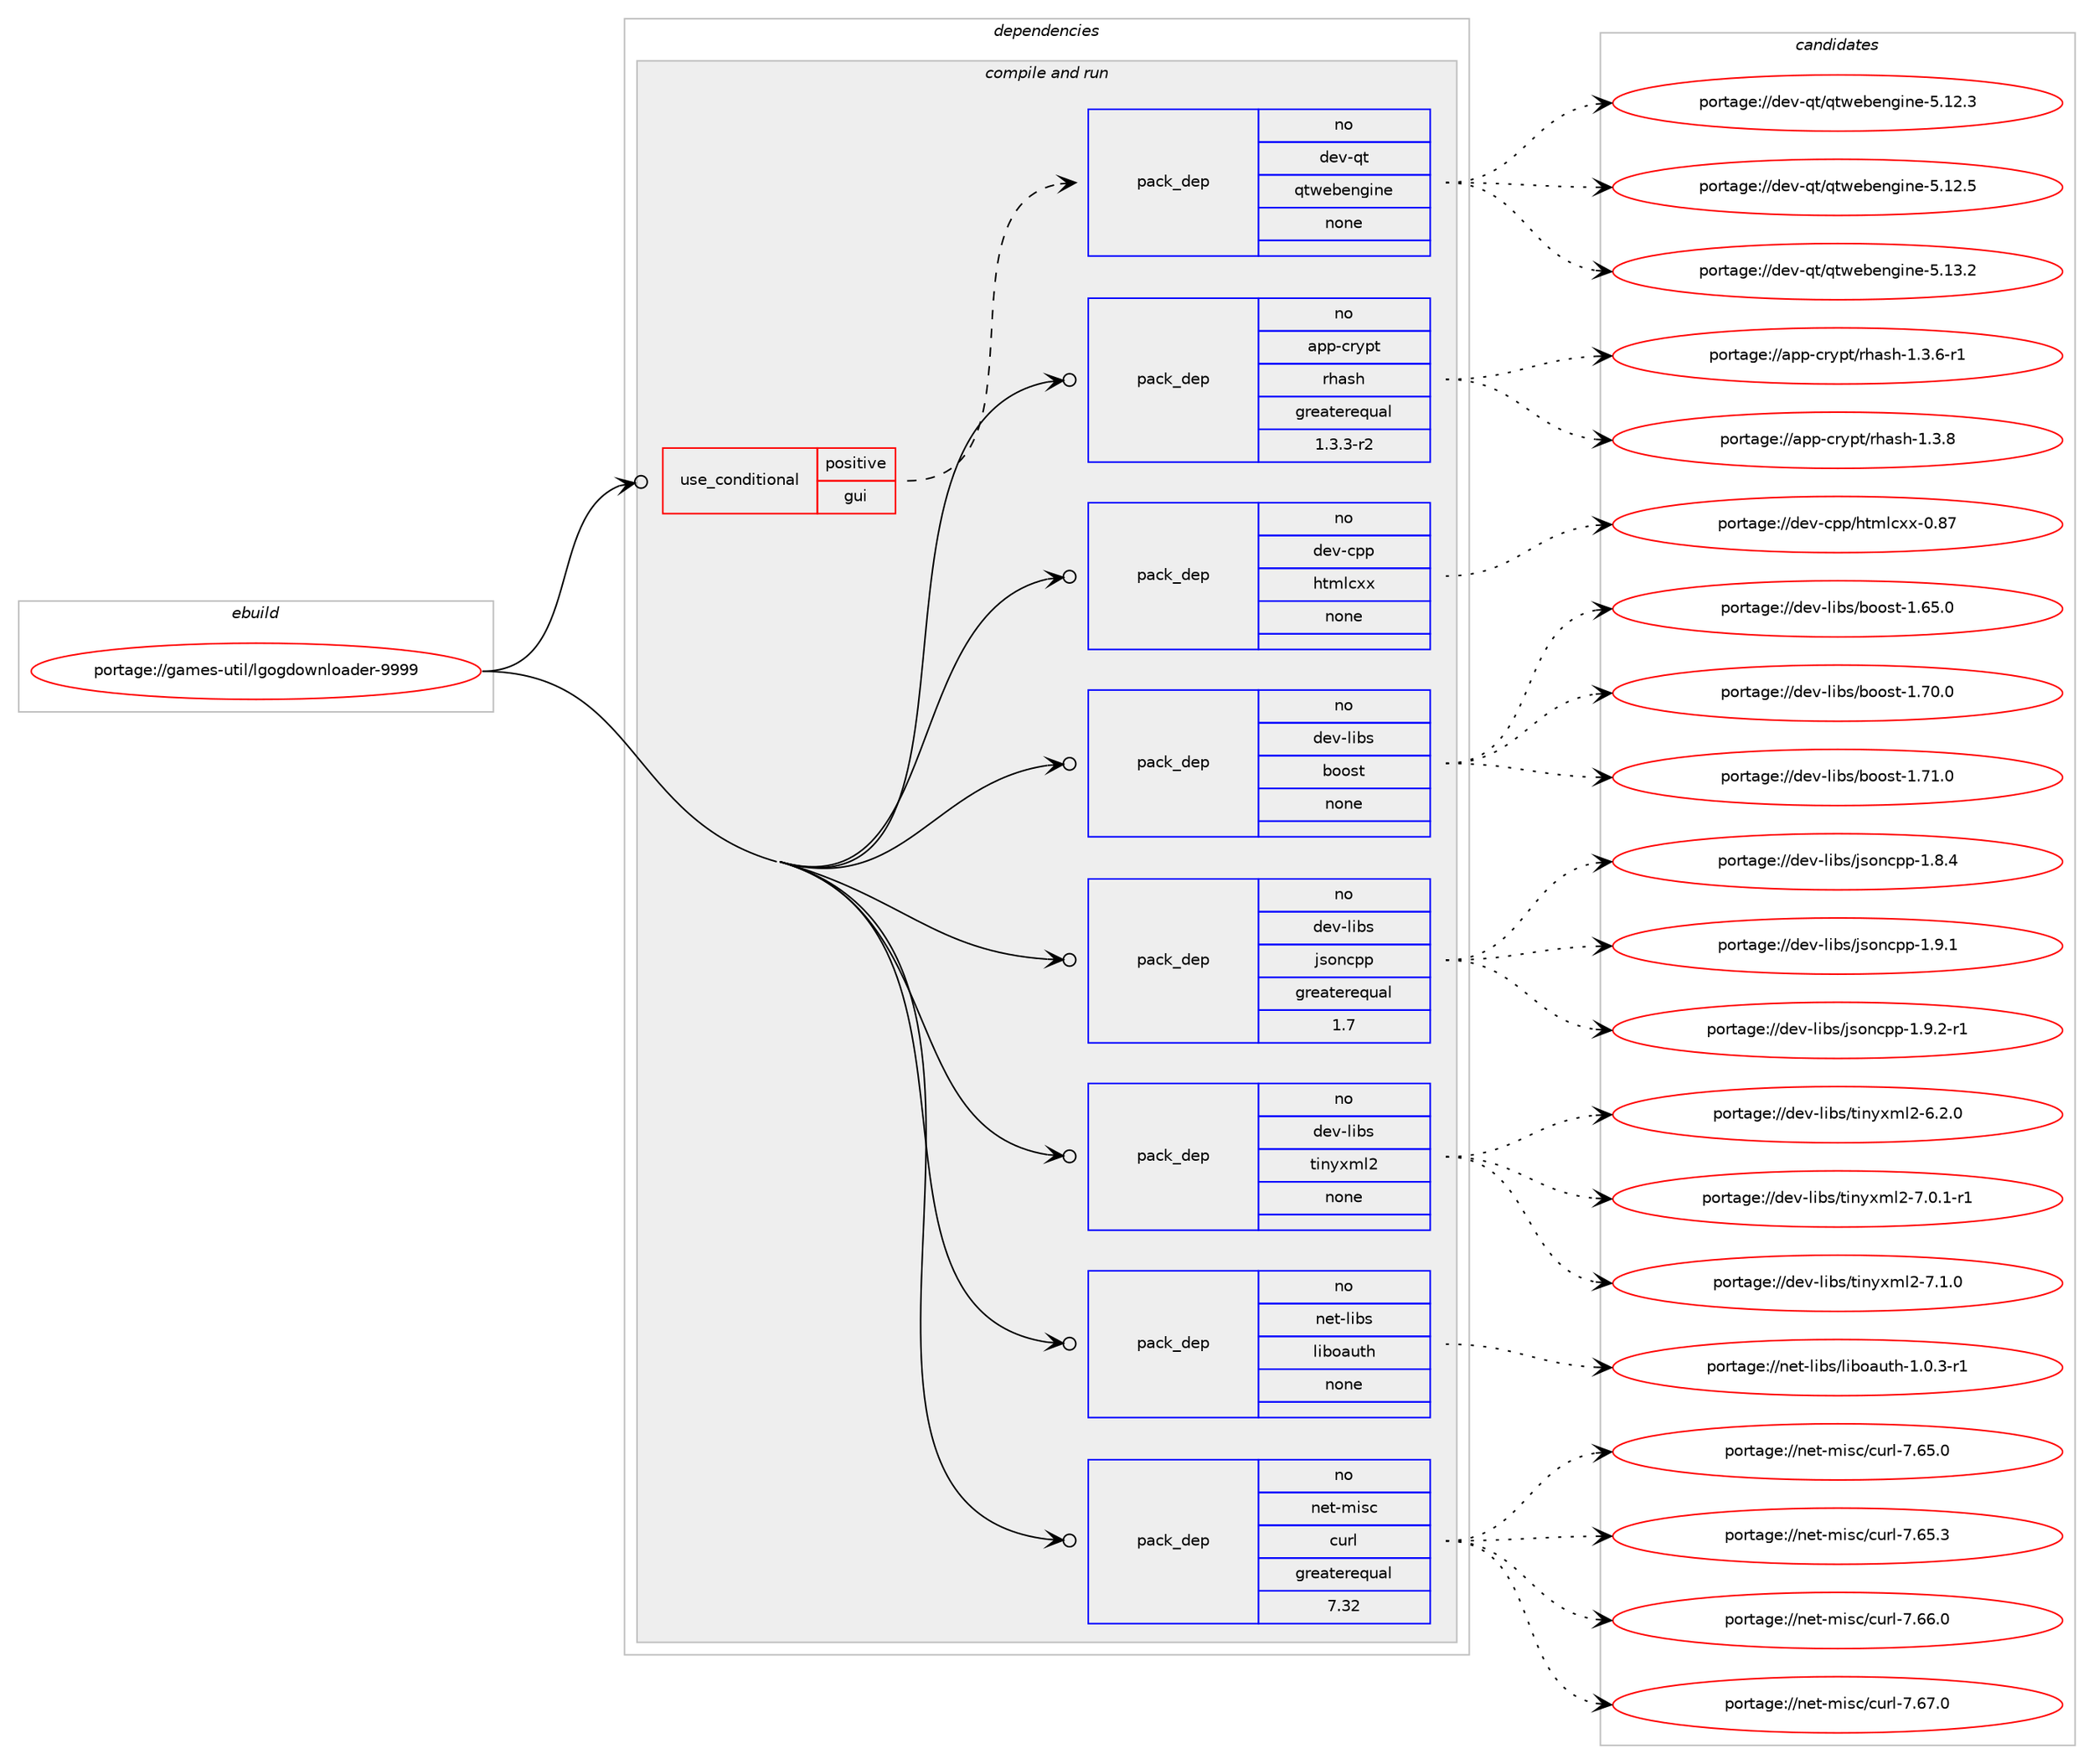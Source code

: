 digraph prolog {

# *************
# Graph options
# *************

newrank=true;
concentrate=true;
compound=true;
graph [rankdir=LR,fontname=Helvetica,fontsize=10,ranksep=1.5];#, ranksep=2.5, nodesep=0.2];
edge  [arrowhead=vee];
node  [fontname=Helvetica,fontsize=10];

# **********
# The ebuild
# **********

subgraph cluster_leftcol {
color=gray;
rank=same;
label=<<i>ebuild</i>>;
id [label="portage://games-util/lgogdownloader-9999", color=red, width=4, href="../games-util/lgogdownloader-9999.svg"];
}

# ****************
# The dependencies
# ****************

subgraph cluster_midcol {
color=gray;
label=<<i>dependencies</i>>;
subgraph cluster_compile {
fillcolor="#eeeeee";
style=filled;
label=<<i>compile</i>>;
}
subgraph cluster_compileandrun {
fillcolor="#eeeeee";
style=filled;
label=<<i>compile and run</i>>;
subgraph cond73880 {
dependency277512 [label=<<TABLE BORDER="0" CELLBORDER="1" CELLSPACING="0" CELLPADDING="4"><TR><TD ROWSPAN="3" CELLPADDING="10">use_conditional</TD></TR><TR><TD>positive</TD></TR><TR><TD>gui</TD></TR></TABLE>>, shape=none, color=red];
subgraph pack199592 {
dependency277513 [label=<<TABLE BORDER="0" CELLBORDER="1" CELLSPACING="0" CELLPADDING="4" WIDTH="220"><TR><TD ROWSPAN="6" CELLPADDING="30">pack_dep</TD></TR><TR><TD WIDTH="110">no</TD></TR><TR><TD>dev-qt</TD></TR><TR><TD>qtwebengine</TD></TR><TR><TD>none</TD></TR><TR><TD></TD></TR></TABLE>>, shape=none, color=blue];
}
dependency277512:e -> dependency277513:w [weight=20,style="dashed",arrowhead="vee"];
}
id:e -> dependency277512:w [weight=20,style="solid",arrowhead="odotvee"];
subgraph pack199593 {
dependency277514 [label=<<TABLE BORDER="0" CELLBORDER="1" CELLSPACING="0" CELLPADDING="4" WIDTH="220"><TR><TD ROWSPAN="6" CELLPADDING="30">pack_dep</TD></TR><TR><TD WIDTH="110">no</TD></TR><TR><TD>app-crypt</TD></TR><TR><TD>rhash</TD></TR><TR><TD>greaterequal</TD></TR><TR><TD>1.3.3-r2</TD></TR></TABLE>>, shape=none, color=blue];
}
id:e -> dependency277514:w [weight=20,style="solid",arrowhead="odotvee"];
subgraph pack199594 {
dependency277515 [label=<<TABLE BORDER="0" CELLBORDER="1" CELLSPACING="0" CELLPADDING="4" WIDTH="220"><TR><TD ROWSPAN="6" CELLPADDING="30">pack_dep</TD></TR><TR><TD WIDTH="110">no</TD></TR><TR><TD>dev-cpp</TD></TR><TR><TD>htmlcxx</TD></TR><TR><TD>none</TD></TR><TR><TD></TD></TR></TABLE>>, shape=none, color=blue];
}
id:e -> dependency277515:w [weight=20,style="solid",arrowhead="odotvee"];
subgraph pack199595 {
dependency277516 [label=<<TABLE BORDER="0" CELLBORDER="1" CELLSPACING="0" CELLPADDING="4" WIDTH="220"><TR><TD ROWSPAN="6" CELLPADDING="30">pack_dep</TD></TR><TR><TD WIDTH="110">no</TD></TR><TR><TD>dev-libs</TD></TR><TR><TD>boost</TD></TR><TR><TD>none</TD></TR><TR><TD></TD></TR></TABLE>>, shape=none, color=blue];
}
id:e -> dependency277516:w [weight=20,style="solid",arrowhead="odotvee"];
subgraph pack199596 {
dependency277517 [label=<<TABLE BORDER="0" CELLBORDER="1" CELLSPACING="0" CELLPADDING="4" WIDTH="220"><TR><TD ROWSPAN="6" CELLPADDING="30">pack_dep</TD></TR><TR><TD WIDTH="110">no</TD></TR><TR><TD>dev-libs</TD></TR><TR><TD>jsoncpp</TD></TR><TR><TD>greaterequal</TD></TR><TR><TD>1.7</TD></TR></TABLE>>, shape=none, color=blue];
}
id:e -> dependency277517:w [weight=20,style="solid",arrowhead="odotvee"];
subgraph pack199597 {
dependency277518 [label=<<TABLE BORDER="0" CELLBORDER="1" CELLSPACING="0" CELLPADDING="4" WIDTH="220"><TR><TD ROWSPAN="6" CELLPADDING="30">pack_dep</TD></TR><TR><TD WIDTH="110">no</TD></TR><TR><TD>dev-libs</TD></TR><TR><TD>tinyxml2</TD></TR><TR><TD>none</TD></TR><TR><TD></TD></TR></TABLE>>, shape=none, color=blue];
}
id:e -> dependency277518:w [weight=20,style="solid",arrowhead="odotvee"];
subgraph pack199598 {
dependency277519 [label=<<TABLE BORDER="0" CELLBORDER="1" CELLSPACING="0" CELLPADDING="4" WIDTH="220"><TR><TD ROWSPAN="6" CELLPADDING="30">pack_dep</TD></TR><TR><TD WIDTH="110">no</TD></TR><TR><TD>net-libs</TD></TR><TR><TD>liboauth</TD></TR><TR><TD>none</TD></TR><TR><TD></TD></TR></TABLE>>, shape=none, color=blue];
}
id:e -> dependency277519:w [weight=20,style="solid",arrowhead="odotvee"];
subgraph pack199599 {
dependency277520 [label=<<TABLE BORDER="0" CELLBORDER="1" CELLSPACING="0" CELLPADDING="4" WIDTH="220"><TR><TD ROWSPAN="6" CELLPADDING="30">pack_dep</TD></TR><TR><TD WIDTH="110">no</TD></TR><TR><TD>net-misc</TD></TR><TR><TD>curl</TD></TR><TR><TD>greaterequal</TD></TR><TR><TD>7.32</TD></TR></TABLE>>, shape=none, color=blue];
}
id:e -> dependency277520:w [weight=20,style="solid",arrowhead="odotvee"];
}
subgraph cluster_run {
fillcolor="#eeeeee";
style=filled;
label=<<i>run</i>>;
}
}

# **************
# The candidates
# **************

subgraph cluster_choices {
rank=same;
color=gray;
label=<<i>candidates</i>>;

subgraph choice199592 {
color=black;
nodesep=1;
choiceportage10010111845113116471131161191019810111010310511010145534649504651 [label="portage://dev-qt/qtwebengine-5.12.3", color=red, width=4,href="../dev-qt/qtwebengine-5.12.3.svg"];
choiceportage10010111845113116471131161191019810111010310511010145534649504653 [label="portage://dev-qt/qtwebengine-5.12.5", color=red, width=4,href="../dev-qt/qtwebengine-5.12.5.svg"];
choiceportage10010111845113116471131161191019810111010310511010145534649514650 [label="portage://dev-qt/qtwebengine-5.13.2", color=red, width=4,href="../dev-qt/qtwebengine-5.13.2.svg"];
dependency277513:e -> choiceportage10010111845113116471131161191019810111010310511010145534649504651:w [style=dotted,weight="100"];
dependency277513:e -> choiceportage10010111845113116471131161191019810111010310511010145534649504653:w [style=dotted,weight="100"];
dependency277513:e -> choiceportage10010111845113116471131161191019810111010310511010145534649514650:w [style=dotted,weight="100"];
}
subgraph choice199593 {
color=black;
nodesep=1;
choiceportage97112112459911412111211647114104971151044549465146544511449 [label="portage://app-crypt/rhash-1.3.6-r1", color=red, width=4,href="../app-crypt/rhash-1.3.6-r1.svg"];
choiceportage9711211245991141211121164711410497115104454946514656 [label="portage://app-crypt/rhash-1.3.8", color=red, width=4,href="../app-crypt/rhash-1.3.8.svg"];
dependency277514:e -> choiceportage97112112459911412111211647114104971151044549465146544511449:w [style=dotted,weight="100"];
dependency277514:e -> choiceportage9711211245991141211121164711410497115104454946514656:w [style=dotted,weight="100"];
}
subgraph choice199594 {
color=black;
nodesep=1;
choiceportage100101118459911211247104116109108991201204548465655 [label="portage://dev-cpp/htmlcxx-0.87", color=red, width=4,href="../dev-cpp/htmlcxx-0.87.svg"];
dependency277515:e -> choiceportage100101118459911211247104116109108991201204548465655:w [style=dotted,weight="100"];
}
subgraph choice199595 {
color=black;
nodesep=1;
choiceportage1001011184510810598115479811111111511645494654534648 [label="portage://dev-libs/boost-1.65.0", color=red, width=4,href="../dev-libs/boost-1.65.0.svg"];
choiceportage1001011184510810598115479811111111511645494655484648 [label="portage://dev-libs/boost-1.70.0", color=red, width=4,href="../dev-libs/boost-1.70.0.svg"];
choiceportage1001011184510810598115479811111111511645494655494648 [label="portage://dev-libs/boost-1.71.0", color=red, width=4,href="../dev-libs/boost-1.71.0.svg"];
dependency277516:e -> choiceportage1001011184510810598115479811111111511645494654534648:w [style=dotted,weight="100"];
dependency277516:e -> choiceportage1001011184510810598115479811111111511645494655484648:w [style=dotted,weight="100"];
dependency277516:e -> choiceportage1001011184510810598115479811111111511645494655494648:w [style=dotted,weight="100"];
}
subgraph choice199596 {
color=black;
nodesep=1;
choiceportage10010111845108105981154710611511111099112112454946564652 [label="portage://dev-libs/jsoncpp-1.8.4", color=red, width=4,href="../dev-libs/jsoncpp-1.8.4.svg"];
choiceportage10010111845108105981154710611511111099112112454946574649 [label="portage://dev-libs/jsoncpp-1.9.1", color=red, width=4,href="../dev-libs/jsoncpp-1.9.1.svg"];
choiceportage100101118451081059811547106115111110991121124549465746504511449 [label="portage://dev-libs/jsoncpp-1.9.2-r1", color=red, width=4,href="../dev-libs/jsoncpp-1.9.2-r1.svg"];
dependency277517:e -> choiceportage10010111845108105981154710611511111099112112454946564652:w [style=dotted,weight="100"];
dependency277517:e -> choiceportage10010111845108105981154710611511111099112112454946574649:w [style=dotted,weight="100"];
dependency277517:e -> choiceportage100101118451081059811547106115111110991121124549465746504511449:w [style=dotted,weight="100"];
}
subgraph choice199597 {
color=black;
nodesep=1;
choiceportage10010111845108105981154711610511012112010910850455446504648 [label="portage://dev-libs/tinyxml2-6.2.0", color=red, width=4,href="../dev-libs/tinyxml2-6.2.0.svg"];
choiceportage100101118451081059811547116105110121120109108504555464846494511449 [label="portage://dev-libs/tinyxml2-7.0.1-r1", color=red, width=4,href="../dev-libs/tinyxml2-7.0.1-r1.svg"];
choiceportage10010111845108105981154711610511012112010910850455546494648 [label="portage://dev-libs/tinyxml2-7.1.0", color=red, width=4,href="../dev-libs/tinyxml2-7.1.0.svg"];
dependency277518:e -> choiceportage10010111845108105981154711610511012112010910850455446504648:w [style=dotted,weight="100"];
dependency277518:e -> choiceportage100101118451081059811547116105110121120109108504555464846494511449:w [style=dotted,weight="100"];
dependency277518:e -> choiceportage10010111845108105981154711610511012112010910850455546494648:w [style=dotted,weight="100"];
}
subgraph choice199598 {
color=black;
nodesep=1;
choiceportage11010111645108105981154710810598111971171161044549464846514511449 [label="portage://net-libs/liboauth-1.0.3-r1", color=red, width=4,href="../net-libs/liboauth-1.0.3-r1.svg"];
dependency277519:e -> choiceportage11010111645108105981154710810598111971171161044549464846514511449:w [style=dotted,weight="100"];
}
subgraph choice199599 {
color=black;
nodesep=1;
choiceportage1101011164510910511599479911711410845554654534648 [label="portage://net-misc/curl-7.65.0", color=red, width=4,href="../net-misc/curl-7.65.0.svg"];
choiceportage1101011164510910511599479911711410845554654534651 [label="portage://net-misc/curl-7.65.3", color=red, width=4,href="../net-misc/curl-7.65.3.svg"];
choiceportage1101011164510910511599479911711410845554654544648 [label="portage://net-misc/curl-7.66.0", color=red, width=4,href="../net-misc/curl-7.66.0.svg"];
choiceportage1101011164510910511599479911711410845554654554648 [label="portage://net-misc/curl-7.67.0", color=red, width=4,href="../net-misc/curl-7.67.0.svg"];
dependency277520:e -> choiceportage1101011164510910511599479911711410845554654534648:w [style=dotted,weight="100"];
dependency277520:e -> choiceportage1101011164510910511599479911711410845554654534651:w [style=dotted,weight="100"];
dependency277520:e -> choiceportage1101011164510910511599479911711410845554654544648:w [style=dotted,weight="100"];
dependency277520:e -> choiceportage1101011164510910511599479911711410845554654554648:w [style=dotted,weight="100"];
}
}

}

